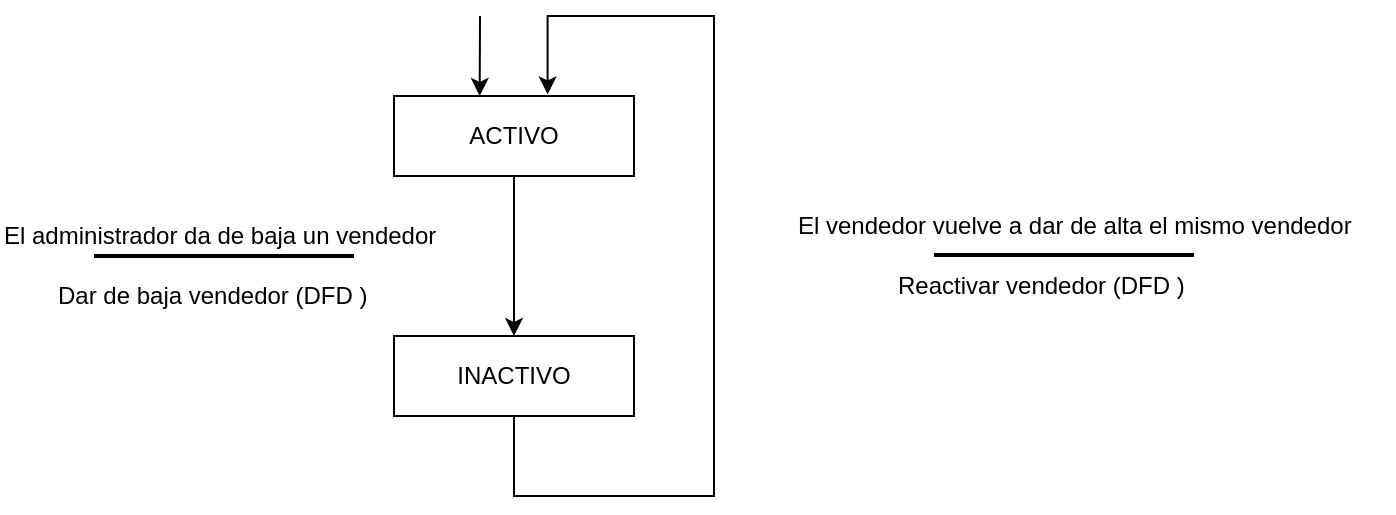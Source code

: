 <mxfile version="12.3.7" type="google" pages="1"><diagram id="Ux8ze5Yz-_6EQJssXwc4" name="Page-1"><mxGraphModel dx="813" dy="471" grid="1" gridSize="10" guides="1" tooltips="1" connect="1" arrows="1" fold="1" page="1" pageScale="1" pageWidth="827" pageHeight="1169" math="0" shadow="0"><root><mxCell id="0"/><mxCell id="1" parent="0"/><mxCell id="jWYEItGnxgDNFcLnIuQC-3" value="ACTIVO" style="rounded=0;whiteSpace=wrap;html=1;" parent="1" vertex="1"><mxGeometry x="340" y="70" width="120" height="40" as="geometry"/></mxCell><mxCell id="eAWfJmwkfdEv0lfTij0U-5" value="" style="endArrow=classic;html=1;exitX=0.5;exitY=1;exitDx=0;exitDy=0;" parent="1" source="jWYEItGnxgDNFcLnIuQC-3" edge="1"><mxGeometry width="50" height="50" relative="1" as="geometry"><mxPoint x="340" y="180" as="sourcePoint"/><mxPoint x="400" y="190" as="targetPoint"/></mxGeometry></mxCell><mxCell id="1-yf2w8dwl5vZMNrULbW-1" style="edgeStyle=orthogonalEdgeStyle;rounded=0;orthogonalLoop=1;jettySize=auto;html=1;exitX=0.5;exitY=1;exitDx=0;exitDy=0;entryX=0.64;entryY=-0.02;entryDx=0;entryDy=0;entryPerimeter=0;" edge="1" parent="1" source="eAWfJmwkfdEv0lfTij0U-6" target="jWYEItGnxgDNFcLnIuQC-3"><mxGeometry relative="1" as="geometry"><Array as="points"><mxPoint x="400" y="270"/><mxPoint x="500" y="270"/><mxPoint x="500" y="30"/><mxPoint x="417" y="30"/></Array></mxGeometry></mxCell><mxCell id="eAWfJmwkfdEv0lfTij0U-6" value="INACTIVO" style="rounded=0;whiteSpace=wrap;html=1;" parent="1" vertex="1"><mxGeometry x="340" y="190" width="120" height="40" as="geometry"/></mxCell><mxCell id="eAWfJmwkfdEv0lfTij0U-12" value="" style="endArrow=classic;html=1;entryX=0.357;entryY=0;entryDx=0;entryDy=0;entryPerimeter=0;" parent="1" edge="1" target="jWYEItGnxgDNFcLnIuQC-3"><mxGeometry width="50" height="50" relative="1" as="geometry"><mxPoint x="383" y="30" as="sourcePoint"/><mxPoint x="383" y="60" as="targetPoint"/></mxGeometry></mxCell><mxCell id="eAWfJmwkfdEv0lfTij0U-13" value="" style="endArrow=none;html=1;strokeWidth=2;" parent="1" edge="1"><mxGeometry width="50" height="50" relative="1" as="geometry"><mxPoint x="190" y="150" as="sourcePoint"/><mxPoint x="320" y="150" as="targetPoint"/></mxGeometry></mxCell><mxCell id="eAWfJmwkfdEv0lfTij0U-14" value="El administrador da de baja un vendedor" style="text;html=1;resizable=0;points=[];autosize=1;align=left;verticalAlign=top;spacingTop=-4;" parent="1" vertex="1"><mxGeometry x="143" y="130" width="240" height="20" as="geometry"/></mxCell><mxCell id="eAWfJmwkfdEv0lfTij0U-15" value="Dar de baja vendedor (DFD )" style="text;html=1;resizable=0;points=[];autosize=1;align=left;verticalAlign=top;spacingTop=-4;" parent="1" vertex="1"><mxGeometry x="170" y="160" width="170" height="20" as="geometry"/></mxCell><mxCell id="TUwpHC6A1jRABLgo1Hdl-1" value="&lt;div&gt;El vendedor vuelve a dar de alta el mismo vendedor&lt;/div&gt;&lt;div&gt;&lt;br&gt;&lt;/div&gt;" style="text;html=1;resizable=0;points=[];autosize=1;align=left;verticalAlign=top;spacingTop=-4;" parent="1" vertex="1"><mxGeometry x="540" y="125" width="300" height="30" as="geometry"/></mxCell><mxCell id="TUwpHC6A1jRABLgo1Hdl-3" value="" style="endArrow=none;html=1;strokeWidth=2;" parent="1" edge="1"><mxGeometry width="50" height="50" relative="1" as="geometry"><mxPoint x="610" y="149.5" as="sourcePoint"/><mxPoint x="740" y="149.5" as="targetPoint"/></mxGeometry></mxCell><mxCell id="TUwpHC6A1jRABLgo1Hdl-4" value="Reactivar vendedor (DFD )" style="text;html=1;resizable=0;points=[];autosize=1;align=left;verticalAlign=top;spacingTop=-4;" parent="1" vertex="1"><mxGeometry x="590" y="155" width="160" height="20" as="geometry"/></mxCell></root></mxGraphModel></diagram></mxfile>